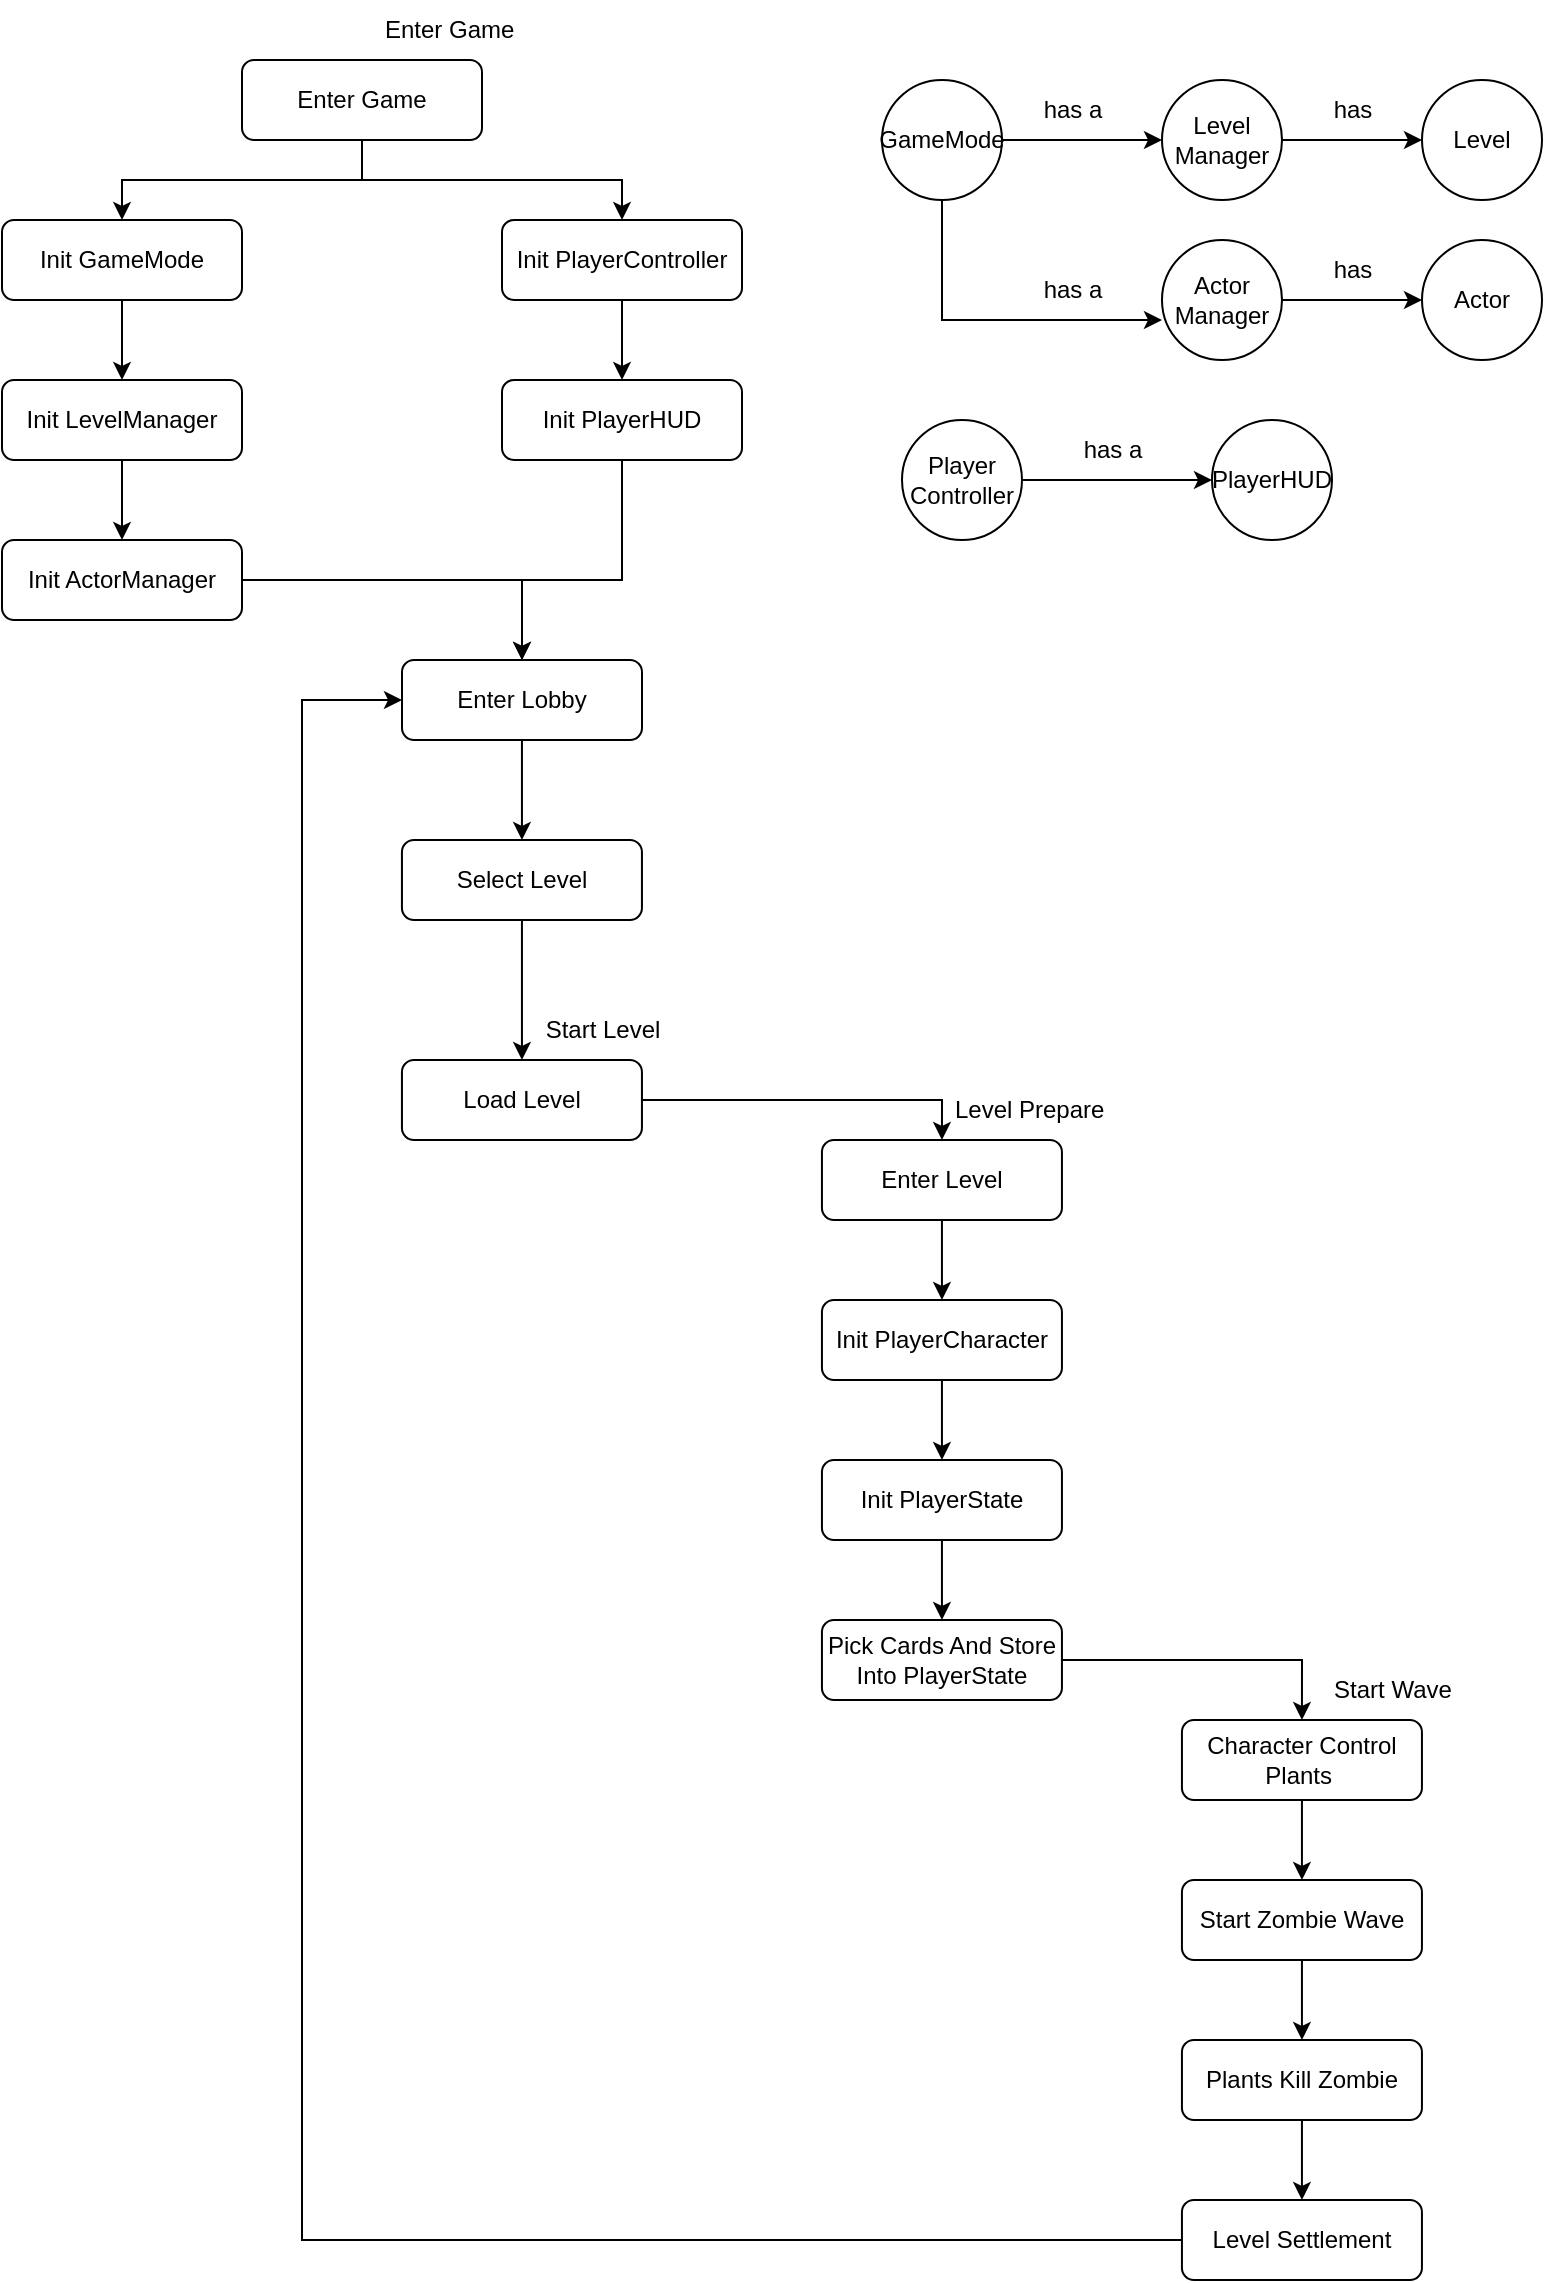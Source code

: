 <mxfile version="26.0.6">
  <diagram id="C5RBs43oDa-KdzZeNtuy" name="Page-1">
    <mxGraphModel dx="555" dy="1458" grid="1" gridSize="10" guides="1" tooltips="1" connect="1" arrows="1" fold="1" page="1" pageScale="1" pageWidth="827" pageHeight="1169" math="0" shadow="0">
      <root>
        <mxCell id="WIyWlLk6GJQsqaUBKTNV-0" />
        <mxCell id="WIyWlLk6GJQsqaUBKTNV-1" parent="WIyWlLk6GJQsqaUBKTNV-0" />
        <mxCell id="VaKeFJSu2Lxb5giRbWRH-78" style="edgeStyle=orthogonalEdgeStyle;rounded=0;orthogonalLoop=1;jettySize=auto;html=1;entryX=0.5;entryY=0;entryDx=0;entryDy=0;" edge="1" parent="WIyWlLk6GJQsqaUBKTNV-1" source="WIyWlLk6GJQsqaUBKTNV-3" target="VaKeFJSu2Lxb5giRbWRH-77">
          <mxGeometry relative="1" as="geometry" />
        </mxCell>
        <mxCell id="WIyWlLk6GJQsqaUBKTNV-3" value="Init LevelManager" style="rounded=1;whiteSpace=wrap;html=1;fontSize=12;glass=0;strokeWidth=1;shadow=0;" parent="WIyWlLk6GJQsqaUBKTNV-1" vertex="1">
          <mxGeometry x="40" y="200" width="120" height="40" as="geometry" />
        </mxCell>
        <mxCell id="VaKeFJSu2Lxb5giRbWRH-33" style="edgeStyle=orthogonalEdgeStyle;rounded=0;orthogonalLoop=1;jettySize=auto;html=1;entryX=0.5;entryY=0;entryDx=0;entryDy=0;" edge="1" parent="WIyWlLk6GJQsqaUBKTNV-1" source="VaKeFJSu2Lxb5giRbWRH-0" target="VaKeFJSu2Lxb5giRbWRH-32">
          <mxGeometry relative="1" as="geometry" />
        </mxCell>
        <mxCell id="VaKeFJSu2Lxb5giRbWRH-0" value="Init PlayerState" style="rounded=1;whiteSpace=wrap;html=1;fontSize=12;glass=0;strokeWidth=1;shadow=0;" vertex="1" parent="WIyWlLk6GJQsqaUBKTNV-1">
          <mxGeometry x="449.97" y="740" width="120" height="40" as="geometry" />
        </mxCell>
        <mxCell id="VaKeFJSu2Lxb5giRbWRH-26" style="edgeStyle=orthogonalEdgeStyle;rounded=0;orthogonalLoop=1;jettySize=auto;html=1;entryX=0;entryY=0.5;entryDx=0;entryDy=0;" edge="1" parent="WIyWlLk6GJQsqaUBKTNV-1" source="VaKeFJSu2Lxb5giRbWRH-1" target="VaKeFJSu2Lxb5giRbWRH-9">
          <mxGeometry relative="1" as="geometry" />
        </mxCell>
        <mxCell id="VaKeFJSu2Lxb5giRbWRH-1" value="Player&lt;div&gt;Controller&lt;/div&gt;" style="ellipse;whiteSpace=wrap;html=1;aspect=fixed;" vertex="1" parent="WIyWlLk6GJQsqaUBKTNV-1">
          <mxGeometry x="490" y="220" width="60" height="60" as="geometry" />
        </mxCell>
        <mxCell id="VaKeFJSu2Lxb5giRbWRH-71" style="edgeStyle=orthogonalEdgeStyle;rounded=0;orthogonalLoop=1;jettySize=auto;html=1;entryX=0.5;entryY=0;entryDx=0;entryDy=0;" edge="1" parent="WIyWlLk6GJQsqaUBKTNV-1" source="VaKeFJSu2Lxb5giRbWRH-6" target="VaKeFJSu2Lxb5giRbWRH-70">
          <mxGeometry relative="1" as="geometry" />
        </mxCell>
        <mxCell id="VaKeFJSu2Lxb5giRbWRH-6" value="Init PlayerController" style="rounded=1;whiteSpace=wrap;html=1;fontSize=12;glass=0;strokeWidth=1;shadow=0;" vertex="1" parent="WIyWlLk6GJQsqaUBKTNV-1">
          <mxGeometry x="290" y="120" width="120" height="40" as="geometry" />
        </mxCell>
        <mxCell id="VaKeFJSu2Lxb5giRbWRH-9" value="Player&lt;span style=&quot;background-color: transparent; color: light-dark(rgb(0, 0, 0), rgb(255, 255, 255));&quot;&gt;HUD&lt;/span&gt;" style="ellipse;whiteSpace=wrap;html=1;aspect=fixed;" vertex="1" parent="WIyWlLk6GJQsqaUBKTNV-1">
          <mxGeometry x="645" y="220" width="60" height="60" as="geometry" />
        </mxCell>
        <mxCell id="VaKeFJSu2Lxb5giRbWRH-11" value="has a" style="text;html=1;align=center;verticalAlign=middle;resizable=0;points=[];autosize=1;strokeColor=none;fillColor=none;" vertex="1" parent="WIyWlLk6GJQsqaUBKTNV-1">
          <mxGeometry x="570" y="220" width="50" height="30" as="geometry" />
        </mxCell>
        <mxCell id="VaKeFJSu2Lxb5giRbWRH-13" style="edgeStyle=orthogonalEdgeStyle;rounded=0;orthogonalLoop=1;jettySize=auto;html=1;entryX=0.5;entryY=0;entryDx=0;entryDy=0;" edge="1" parent="WIyWlLk6GJQsqaUBKTNV-1" source="VaKeFJSu2Lxb5giRbWRH-12" target="WIyWlLk6GJQsqaUBKTNV-3">
          <mxGeometry relative="1" as="geometry" />
        </mxCell>
        <mxCell id="VaKeFJSu2Lxb5giRbWRH-12" value="Init GameMode" style="rounded=1;whiteSpace=wrap;html=1;fontSize=12;glass=0;strokeWidth=1;shadow=0;" vertex="1" parent="WIyWlLk6GJQsqaUBKTNV-1">
          <mxGeometry x="40" y="120" width="120" height="40" as="geometry" />
        </mxCell>
        <mxCell id="VaKeFJSu2Lxb5giRbWRH-17" style="edgeStyle=orthogonalEdgeStyle;rounded=0;orthogonalLoop=1;jettySize=auto;html=1;entryX=0;entryY=0.5;entryDx=0;entryDy=0;" edge="1" parent="WIyWlLk6GJQsqaUBKTNV-1" source="VaKeFJSu2Lxb5giRbWRH-14" target="VaKeFJSu2Lxb5giRbWRH-15">
          <mxGeometry relative="1" as="geometry" />
        </mxCell>
        <mxCell id="VaKeFJSu2Lxb5giRbWRH-14" value="GameMode" style="ellipse;whiteSpace=wrap;html=1;aspect=fixed;" vertex="1" parent="WIyWlLk6GJQsqaUBKTNV-1">
          <mxGeometry x="480" y="50" width="60" height="60" as="geometry" />
        </mxCell>
        <mxCell id="VaKeFJSu2Lxb5giRbWRH-18" style="edgeStyle=orthogonalEdgeStyle;rounded=0;orthogonalLoop=1;jettySize=auto;html=1;entryX=0;entryY=0.5;entryDx=0;entryDy=0;" edge="1" parent="WIyWlLk6GJQsqaUBKTNV-1" source="VaKeFJSu2Lxb5giRbWRH-15" target="VaKeFJSu2Lxb5giRbWRH-16">
          <mxGeometry relative="1" as="geometry" />
        </mxCell>
        <mxCell id="VaKeFJSu2Lxb5giRbWRH-15" value="Level&lt;div&gt;Manager&lt;/div&gt;" style="ellipse;whiteSpace=wrap;html=1;aspect=fixed;" vertex="1" parent="WIyWlLk6GJQsqaUBKTNV-1">
          <mxGeometry x="620" y="50" width="60" height="60" as="geometry" />
        </mxCell>
        <mxCell id="VaKeFJSu2Lxb5giRbWRH-16" value="Level" style="ellipse;whiteSpace=wrap;html=1;aspect=fixed;" vertex="1" parent="WIyWlLk6GJQsqaUBKTNV-1">
          <mxGeometry x="750" y="50" width="60" height="60" as="geometry" />
        </mxCell>
        <mxCell id="VaKeFJSu2Lxb5giRbWRH-25" style="edgeStyle=orthogonalEdgeStyle;rounded=0;orthogonalLoop=1;jettySize=auto;html=1;entryX=0.5;entryY=0;entryDx=0;entryDy=0;" edge="1" parent="WIyWlLk6GJQsqaUBKTNV-1" source="VaKeFJSu2Lxb5giRbWRH-20" target="VaKeFJSu2Lxb5giRbWRH-0">
          <mxGeometry relative="1" as="geometry" />
        </mxCell>
        <mxCell id="VaKeFJSu2Lxb5giRbWRH-20" value="Init PlayerCharacter" style="rounded=1;whiteSpace=wrap;html=1;fontSize=12;glass=0;strokeWidth=1;shadow=0;" vertex="1" parent="WIyWlLk6GJQsqaUBKTNV-1">
          <mxGeometry x="449.97" y="660" width="120" height="40" as="geometry" />
        </mxCell>
        <mxCell id="VaKeFJSu2Lxb5giRbWRH-22" style="edgeStyle=orthogonalEdgeStyle;rounded=0;orthogonalLoop=1;jettySize=auto;html=1;entryX=0.5;entryY=0;entryDx=0;entryDy=0;" edge="1" parent="WIyWlLk6GJQsqaUBKTNV-1" source="VaKeFJSu2Lxb5giRbWRH-21" target="VaKeFJSu2Lxb5giRbWRH-12">
          <mxGeometry relative="1" as="geometry" />
        </mxCell>
        <mxCell id="VaKeFJSu2Lxb5giRbWRH-75" style="edgeStyle=orthogonalEdgeStyle;rounded=0;orthogonalLoop=1;jettySize=auto;html=1;entryX=0.5;entryY=0;entryDx=0;entryDy=0;exitX=0.5;exitY=1;exitDx=0;exitDy=0;" edge="1" parent="WIyWlLk6GJQsqaUBKTNV-1" source="VaKeFJSu2Lxb5giRbWRH-21" target="VaKeFJSu2Lxb5giRbWRH-6">
          <mxGeometry relative="1" as="geometry" />
        </mxCell>
        <mxCell id="VaKeFJSu2Lxb5giRbWRH-21" value="Enter Game" style="rounded=1;whiteSpace=wrap;html=1;fontSize=12;glass=0;strokeWidth=1;shadow=0;" vertex="1" parent="WIyWlLk6GJQsqaUBKTNV-1">
          <mxGeometry x="160" y="40" width="120" height="40" as="geometry" />
        </mxCell>
        <mxCell id="VaKeFJSu2Lxb5giRbWRH-24" style="edgeStyle=orthogonalEdgeStyle;rounded=0;orthogonalLoop=1;jettySize=auto;html=1;entryX=0.5;entryY=0;entryDx=0;entryDy=0;" edge="1" parent="WIyWlLk6GJQsqaUBKTNV-1" source="VaKeFJSu2Lxb5giRbWRH-23" target="VaKeFJSu2Lxb5giRbWRH-20">
          <mxGeometry relative="1" as="geometry" />
        </mxCell>
        <mxCell id="VaKeFJSu2Lxb5giRbWRH-23" value="Enter Level" style="rounded=1;whiteSpace=wrap;html=1;fontSize=12;glass=0;strokeWidth=1;shadow=0;" vertex="1" parent="WIyWlLk6GJQsqaUBKTNV-1">
          <mxGeometry x="449.97" y="580" width="120" height="40" as="geometry" />
        </mxCell>
        <mxCell id="VaKeFJSu2Lxb5giRbWRH-29" value="has a" style="text;html=1;align=center;verticalAlign=middle;resizable=0;points=[];autosize=1;strokeColor=none;fillColor=none;" vertex="1" parent="WIyWlLk6GJQsqaUBKTNV-1">
          <mxGeometry x="550" y="50" width="50" height="30" as="geometry" />
        </mxCell>
        <mxCell id="VaKeFJSu2Lxb5giRbWRH-30" value="has" style="text;html=1;align=center;verticalAlign=middle;resizable=0;points=[];autosize=1;strokeColor=none;fillColor=none;" vertex="1" parent="WIyWlLk6GJQsqaUBKTNV-1">
          <mxGeometry x="695" y="50" width="40" height="30" as="geometry" />
        </mxCell>
        <mxCell id="VaKeFJSu2Lxb5giRbWRH-51" style="edgeStyle=orthogonalEdgeStyle;rounded=0;orthogonalLoop=1;jettySize=auto;html=1;entryX=0.5;entryY=0;entryDx=0;entryDy=0;" edge="1" parent="WIyWlLk6GJQsqaUBKTNV-1" source="VaKeFJSu2Lxb5giRbWRH-32" target="VaKeFJSu2Lxb5giRbWRH-49">
          <mxGeometry relative="1" as="geometry" />
        </mxCell>
        <mxCell id="VaKeFJSu2Lxb5giRbWRH-32" value="Pick Cards And Store Into PlayerState" style="rounded=1;whiteSpace=wrap;html=1;fontSize=12;glass=0;strokeWidth=1;shadow=0;" vertex="1" parent="WIyWlLk6GJQsqaUBKTNV-1">
          <mxGeometry x="449.97" y="820" width="120" height="40" as="geometry" />
        </mxCell>
        <mxCell id="VaKeFJSu2Lxb5giRbWRH-44" value="Enter Game&amp;nbsp;" style="text;html=1;align=center;verticalAlign=middle;resizable=0;points=[];autosize=1;strokeColor=none;fillColor=none;" vertex="1" parent="WIyWlLk6GJQsqaUBKTNV-1">
          <mxGeometry x="220" y="10" width="90" height="30" as="geometry" />
        </mxCell>
        <mxCell id="VaKeFJSu2Lxb5giRbWRH-45" value="Level Prepare&amp;nbsp;" style="text;html=1;align=center;verticalAlign=middle;resizable=0;points=[];autosize=1;strokeColor=none;fillColor=none;" vertex="1" parent="WIyWlLk6GJQsqaUBKTNV-1">
          <mxGeometry x="504.97" y="550" width="100" height="30" as="geometry" />
        </mxCell>
        <mxCell id="VaKeFJSu2Lxb5giRbWRH-46" style="edgeStyle=orthogonalEdgeStyle;rounded=0;orthogonalLoop=1;jettySize=auto;html=1;entryX=0.5;entryY=0;entryDx=0;entryDy=0;" edge="1" parent="WIyWlLk6GJQsqaUBKTNV-1" source="VaKeFJSu2Lxb5giRbWRH-47" target="VaKeFJSu2Lxb5giRbWRH-50">
          <mxGeometry relative="1" as="geometry" />
        </mxCell>
        <mxCell id="VaKeFJSu2Lxb5giRbWRH-47" value="Start Zombie Wave" style="rounded=1;whiteSpace=wrap;html=1;fontSize=12;glass=0;strokeWidth=1;shadow=0;" vertex="1" parent="WIyWlLk6GJQsqaUBKTNV-1">
          <mxGeometry x="629.97" y="950" width="120" height="40" as="geometry" />
        </mxCell>
        <mxCell id="VaKeFJSu2Lxb5giRbWRH-48" style="edgeStyle=orthogonalEdgeStyle;rounded=0;orthogonalLoop=1;jettySize=auto;html=1;entryX=0.5;entryY=0;entryDx=0;entryDy=0;" edge="1" parent="WIyWlLk6GJQsqaUBKTNV-1" source="VaKeFJSu2Lxb5giRbWRH-49" target="VaKeFJSu2Lxb5giRbWRH-47">
          <mxGeometry relative="1" as="geometry" />
        </mxCell>
        <mxCell id="VaKeFJSu2Lxb5giRbWRH-49" value="Character Control Plants&amp;nbsp;" style="rounded=1;whiteSpace=wrap;html=1;fontSize=12;glass=0;strokeWidth=1;shadow=0;" vertex="1" parent="WIyWlLk6GJQsqaUBKTNV-1">
          <mxGeometry x="629.97" y="870" width="120" height="40" as="geometry" />
        </mxCell>
        <mxCell id="VaKeFJSu2Lxb5giRbWRH-55" style="edgeStyle=orthogonalEdgeStyle;rounded=0;orthogonalLoop=1;jettySize=auto;html=1;entryX=0.5;entryY=0;entryDx=0;entryDy=0;" edge="1" parent="WIyWlLk6GJQsqaUBKTNV-1" source="VaKeFJSu2Lxb5giRbWRH-50" target="VaKeFJSu2Lxb5giRbWRH-54">
          <mxGeometry relative="1" as="geometry" />
        </mxCell>
        <mxCell id="VaKeFJSu2Lxb5giRbWRH-50" value="Plants Kill Zombie" style="rounded=1;whiteSpace=wrap;html=1;fontSize=12;glass=0;strokeWidth=1;shadow=0;" vertex="1" parent="WIyWlLk6GJQsqaUBKTNV-1">
          <mxGeometry x="629.97" y="1030" width="120" height="40" as="geometry" />
        </mxCell>
        <mxCell id="VaKeFJSu2Lxb5giRbWRH-52" value="Start Wave" style="text;html=1;align=center;verticalAlign=middle;resizable=0;points=[];autosize=1;strokeColor=none;fillColor=none;" vertex="1" parent="WIyWlLk6GJQsqaUBKTNV-1">
          <mxGeometry x="694.97" y="840" width="80" height="30" as="geometry" />
        </mxCell>
        <mxCell id="VaKeFJSu2Lxb5giRbWRH-69" style="edgeStyle=orthogonalEdgeStyle;rounded=0;orthogonalLoop=1;jettySize=auto;html=1;entryX=0;entryY=0.5;entryDx=0;entryDy=0;" edge="1" parent="WIyWlLk6GJQsqaUBKTNV-1" source="VaKeFJSu2Lxb5giRbWRH-54" target="VaKeFJSu2Lxb5giRbWRH-79">
          <mxGeometry relative="1" as="geometry">
            <Array as="points">
              <mxPoint x="190" y="1130" />
              <mxPoint x="190" y="360" />
            </Array>
          </mxGeometry>
        </mxCell>
        <mxCell id="VaKeFJSu2Lxb5giRbWRH-54" value="Level Settlement" style="rounded=1;whiteSpace=wrap;html=1;fontSize=12;glass=0;strokeWidth=1;shadow=0;" vertex="1" parent="WIyWlLk6GJQsqaUBKTNV-1">
          <mxGeometry x="629.97" y="1110" width="120" height="40" as="geometry" />
        </mxCell>
        <mxCell id="VaKeFJSu2Lxb5giRbWRH-63" value="Start Level" style="text;html=1;align=center;verticalAlign=middle;resizable=0;points=[];autosize=1;strokeColor=none;fillColor=none;" vertex="1" parent="WIyWlLk6GJQsqaUBKTNV-1">
          <mxGeometry x="299.97" y="510" width="80" height="30" as="geometry" />
        </mxCell>
        <mxCell id="VaKeFJSu2Lxb5giRbWRH-68" style="edgeStyle=orthogonalEdgeStyle;rounded=0;orthogonalLoop=1;jettySize=auto;html=1;entryX=0.5;entryY=0;entryDx=0;entryDy=0;" edge="1" parent="WIyWlLk6GJQsqaUBKTNV-1" source="VaKeFJSu2Lxb5giRbWRH-66" target="VaKeFJSu2Lxb5giRbWRH-23">
          <mxGeometry relative="1" as="geometry" />
        </mxCell>
        <mxCell id="VaKeFJSu2Lxb5giRbWRH-66" value="Load Level" style="rounded=1;whiteSpace=wrap;html=1;fontSize=12;glass=0;strokeWidth=1;shadow=0;" vertex="1" parent="WIyWlLk6GJQsqaUBKTNV-1">
          <mxGeometry x="239.97" y="540" width="120" height="40" as="geometry" />
        </mxCell>
        <mxCell id="VaKeFJSu2Lxb5giRbWRH-81" style="edgeStyle=orthogonalEdgeStyle;rounded=0;orthogonalLoop=1;jettySize=auto;html=1;entryX=0.5;entryY=0;entryDx=0;entryDy=0;" edge="1" parent="WIyWlLk6GJQsqaUBKTNV-1" source="VaKeFJSu2Lxb5giRbWRH-70" target="VaKeFJSu2Lxb5giRbWRH-79">
          <mxGeometry relative="1" as="geometry">
            <Array as="points">
              <mxPoint x="350" y="300" />
              <mxPoint x="300" y="300" />
            </Array>
          </mxGeometry>
        </mxCell>
        <mxCell id="VaKeFJSu2Lxb5giRbWRH-70" value="Init PlayerHUD" style="rounded=1;whiteSpace=wrap;html=1;fontSize=12;glass=0;strokeWidth=1;shadow=0;" vertex="1" parent="WIyWlLk6GJQsqaUBKTNV-1">
          <mxGeometry x="290" y="200" width="120" height="40" as="geometry" />
        </mxCell>
        <mxCell id="VaKeFJSu2Lxb5giRbWRH-80" style="edgeStyle=orthogonalEdgeStyle;rounded=0;orthogonalLoop=1;jettySize=auto;html=1;entryX=0.5;entryY=0;entryDx=0;entryDy=0;" edge="1" parent="WIyWlLk6GJQsqaUBKTNV-1" source="VaKeFJSu2Lxb5giRbWRH-77" target="VaKeFJSu2Lxb5giRbWRH-79">
          <mxGeometry relative="1" as="geometry" />
        </mxCell>
        <mxCell id="VaKeFJSu2Lxb5giRbWRH-77" value="Init ActorManager" style="rounded=1;whiteSpace=wrap;html=1;fontSize=12;glass=0;strokeWidth=1;shadow=0;" vertex="1" parent="WIyWlLk6GJQsqaUBKTNV-1">
          <mxGeometry x="40" y="280" width="120" height="40" as="geometry" />
        </mxCell>
        <mxCell id="VaKeFJSu2Lxb5giRbWRH-92" style="edgeStyle=orthogonalEdgeStyle;rounded=0;orthogonalLoop=1;jettySize=auto;html=1;entryX=0.5;entryY=0;entryDx=0;entryDy=0;" edge="1" parent="WIyWlLk6GJQsqaUBKTNV-1" source="VaKeFJSu2Lxb5giRbWRH-79" target="VaKeFJSu2Lxb5giRbWRH-91">
          <mxGeometry relative="1" as="geometry" />
        </mxCell>
        <mxCell id="VaKeFJSu2Lxb5giRbWRH-79" value="Enter Lobby" style="rounded=1;whiteSpace=wrap;html=1;fontSize=12;glass=0;strokeWidth=1;shadow=0;" vertex="1" parent="WIyWlLk6GJQsqaUBKTNV-1">
          <mxGeometry x="240" y="340" width="120" height="40" as="geometry" />
        </mxCell>
        <mxCell id="VaKeFJSu2Lxb5giRbWRH-84" style="edgeStyle=orthogonalEdgeStyle;rounded=0;orthogonalLoop=1;jettySize=auto;html=1;entryX=0;entryY=0.5;entryDx=0;entryDy=0;" edge="1" parent="WIyWlLk6GJQsqaUBKTNV-1" source="VaKeFJSu2Lxb5giRbWRH-85" target="VaKeFJSu2Lxb5giRbWRH-86">
          <mxGeometry relative="1" as="geometry" />
        </mxCell>
        <mxCell id="VaKeFJSu2Lxb5giRbWRH-85" value="Actor&lt;br&gt;&lt;div&gt;Manager&lt;/div&gt;" style="ellipse;whiteSpace=wrap;html=1;aspect=fixed;" vertex="1" parent="WIyWlLk6GJQsqaUBKTNV-1">
          <mxGeometry x="620" y="130" width="60" height="60" as="geometry" />
        </mxCell>
        <mxCell id="VaKeFJSu2Lxb5giRbWRH-86" value="Actor" style="ellipse;whiteSpace=wrap;html=1;aspect=fixed;" vertex="1" parent="WIyWlLk6GJQsqaUBKTNV-1">
          <mxGeometry x="750" y="130" width="60" height="60" as="geometry" />
        </mxCell>
        <mxCell id="VaKeFJSu2Lxb5giRbWRH-87" value="has" style="text;html=1;align=center;verticalAlign=middle;resizable=0;points=[];autosize=1;strokeColor=none;fillColor=none;" vertex="1" parent="WIyWlLk6GJQsqaUBKTNV-1">
          <mxGeometry x="695" y="130" width="40" height="30" as="geometry" />
        </mxCell>
        <mxCell id="VaKeFJSu2Lxb5giRbWRH-88" style="edgeStyle=orthogonalEdgeStyle;rounded=0;orthogonalLoop=1;jettySize=auto;html=1;entryX=0;entryY=0.667;entryDx=0;entryDy=0;entryPerimeter=0;" edge="1" parent="WIyWlLk6GJQsqaUBKTNV-1" source="VaKeFJSu2Lxb5giRbWRH-14" target="VaKeFJSu2Lxb5giRbWRH-85">
          <mxGeometry relative="1" as="geometry">
            <Array as="points">
              <mxPoint x="510" y="170" />
            </Array>
          </mxGeometry>
        </mxCell>
        <mxCell id="VaKeFJSu2Lxb5giRbWRH-89" value="has a" style="text;html=1;align=center;verticalAlign=middle;resizable=0;points=[];autosize=1;strokeColor=none;fillColor=none;" vertex="1" parent="WIyWlLk6GJQsqaUBKTNV-1">
          <mxGeometry x="550" y="140" width="50" height="30" as="geometry" />
        </mxCell>
        <mxCell id="VaKeFJSu2Lxb5giRbWRH-93" style="edgeStyle=orthogonalEdgeStyle;rounded=0;orthogonalLoop=1;jettySize=auto;html=1;entryX=0.5;entryY=0;entryDx=0;entryDy=0;" edge="1" parent="WIyWlLk6GJQsqaUBKTNV-1" source="VaKeFJSu2Lxb5giRbWRH-91" target="VaKeFJSu2Lxb5giRbWRH-66">
          <mxGeometry relative="1" as="geometry" />
        </mxCell>
        <mxCell id="VaKeFJSu2Lxb5giRbWRH-91" value="Select Level" style="rounded=1;whiteSpace=wrap;html=1;fontSize=12;glass=0;strokeWidth=1;shadow=0;" vertex="1" parent="WIyWlLk6GJQsqaUBKTNV-1">
          <mxGeometry x="239.97" y="430" width="120" height="40" as="geometry" />
        </mxCell>
      </root>
    </mxGraphModel>
  </diagram>
</mxfile>
